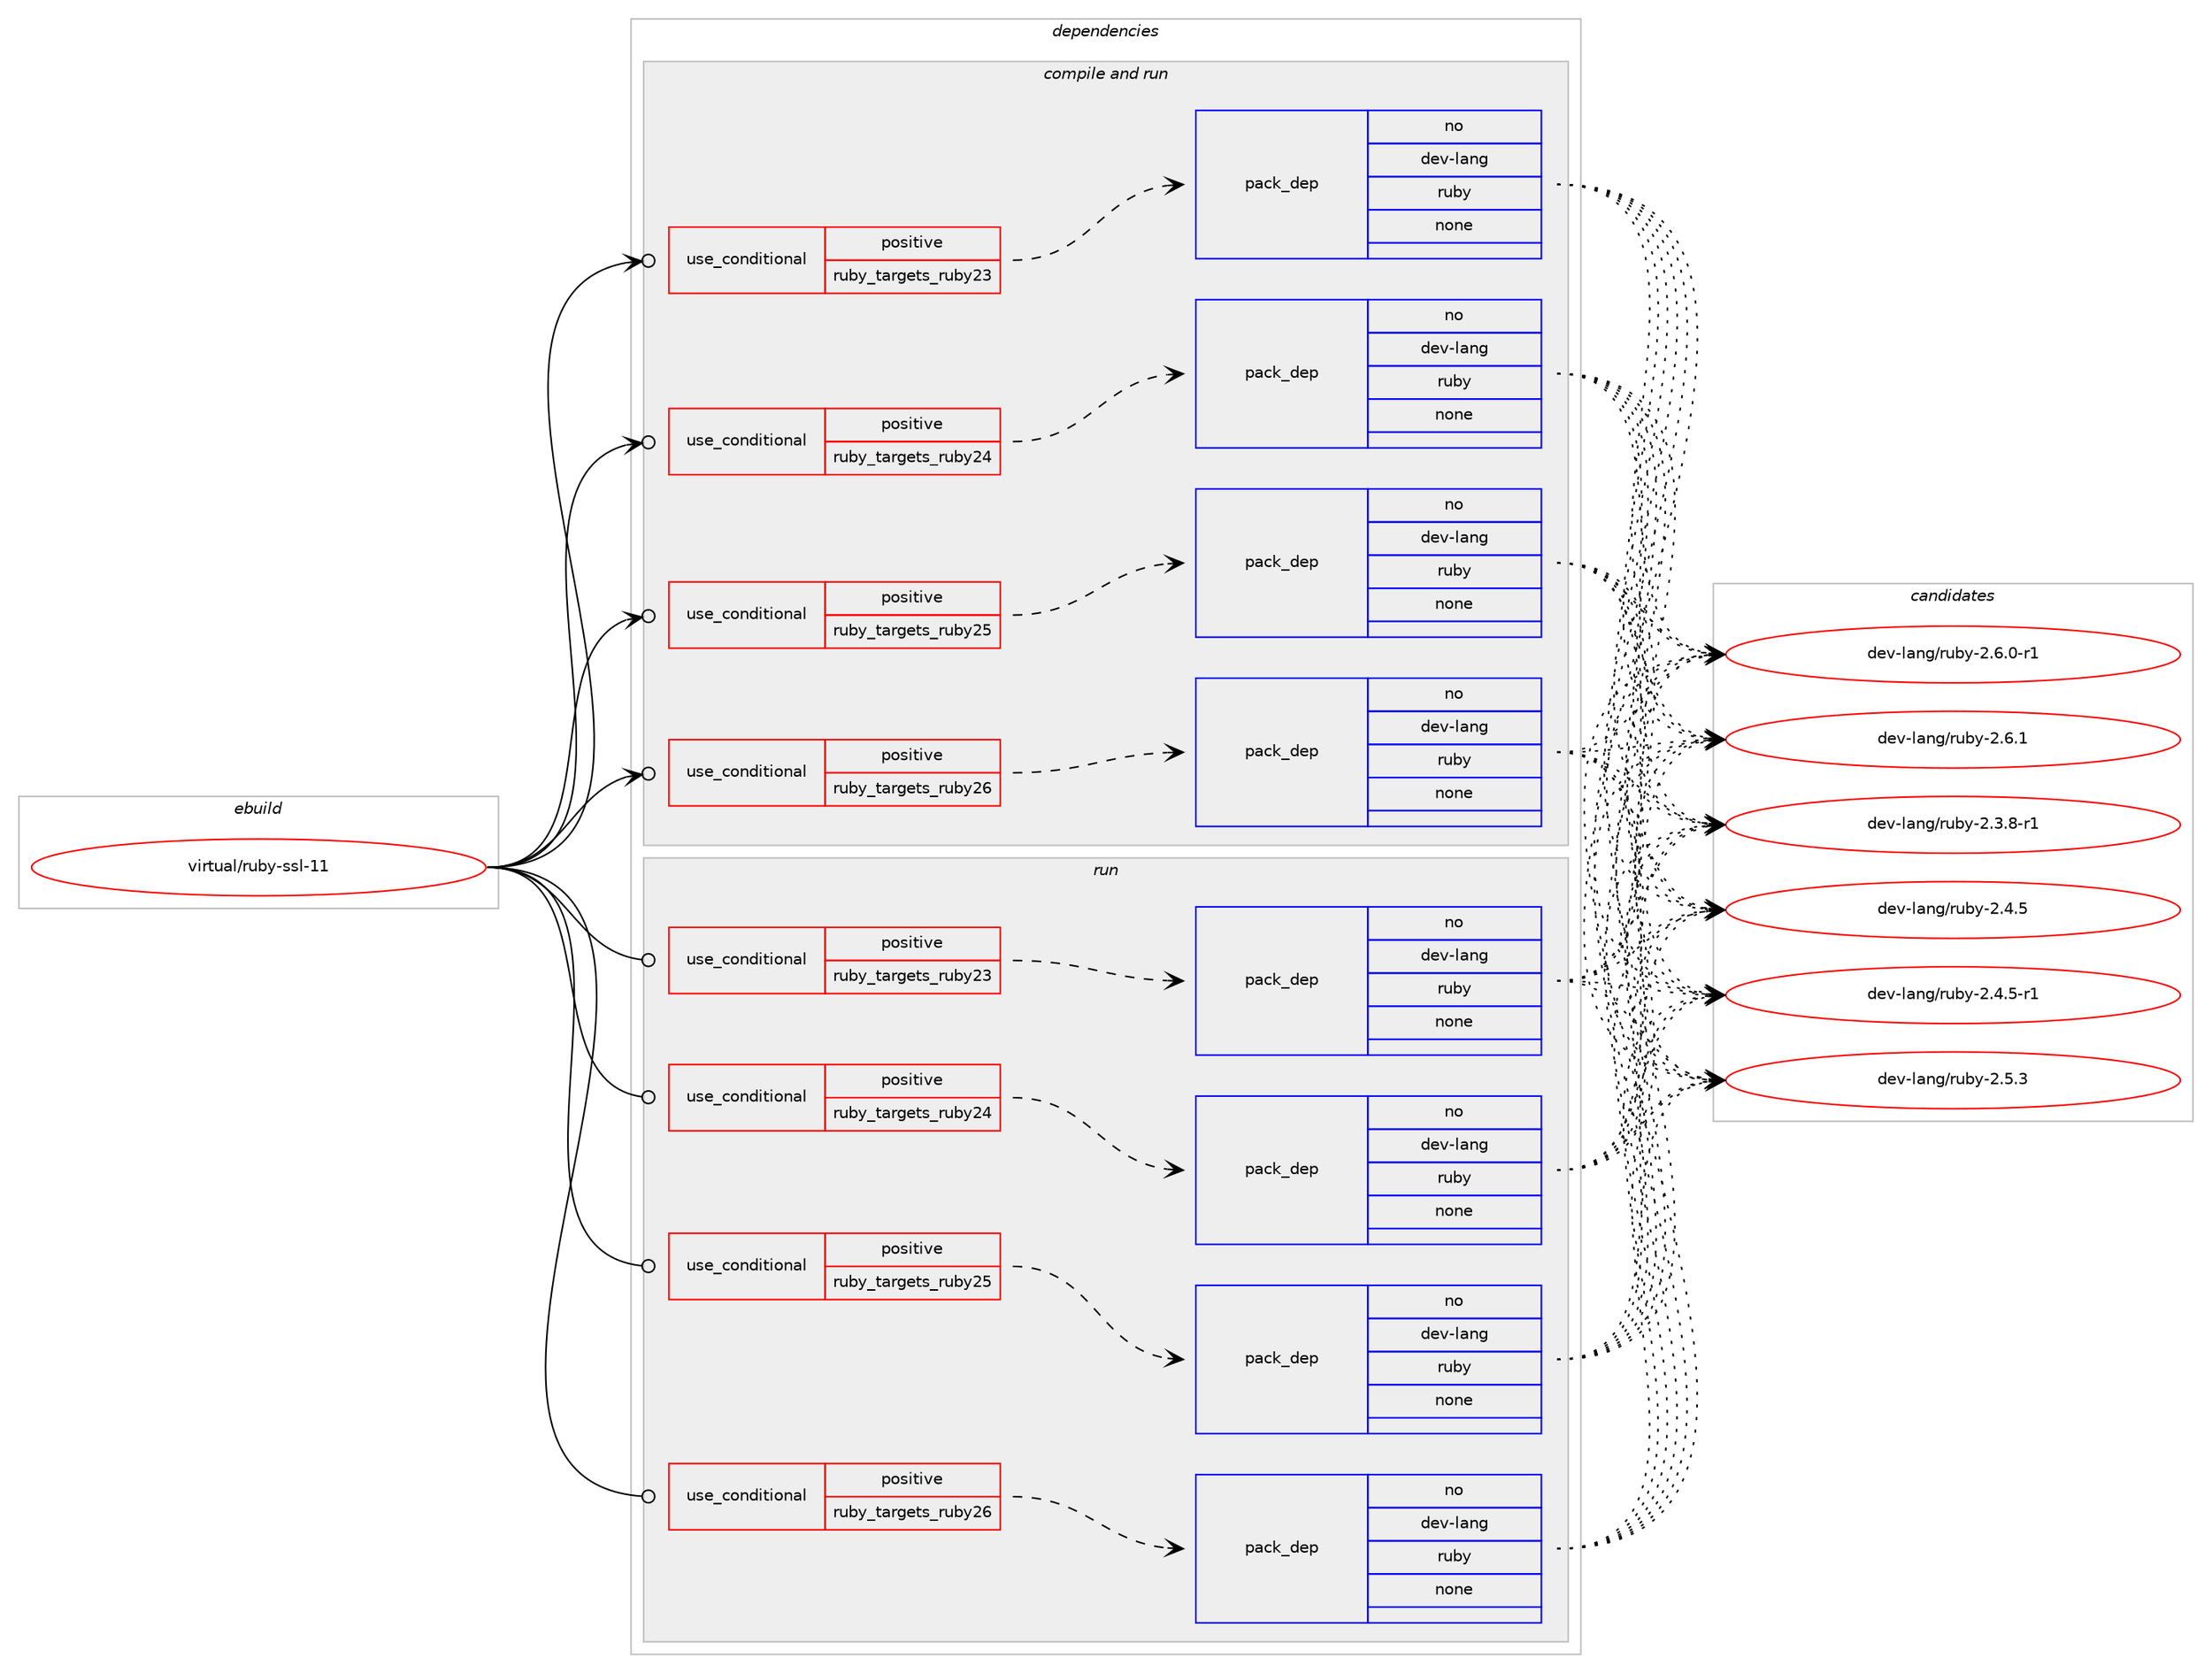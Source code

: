 digraph prolog {

# *************
# Graph options
# *************

newrank=true;
concentrate=true;
compound=true;
graph [rankdir=LR,fontname=Helvetica,fontsize=10,ranksep=1.5];#, ranksep=2.5, nodesep=0.2];
edge  [arrowhead=vee];
node  [fontname=Helvetica,fontsize=10];

# **********
# The ebuild
# **********

subgraph cluster_leftcol {
color=gray;
rank=same;
label=<<i>ebuild</i>>;
id [label="virtual/ruby-ssl-11", color=red, width=4, href="../virtual/ruby-ssl-11.svg"];
}

# ****************
# The dependencies
# ****************

subgraph cluster_midcol {
color=gray;
label=<<i>dependencies</i>>;
subgraph cluster_compile {
fillcolor="#eeeeee";
style=filled;
label=<<i>compile</i>>;
}
subgraph cluster_compileandrun {
fillcolor="#eeeeee";
style=filled;
label=<<i>compile and run</i>>;
subgraph cond462780 {
dependency1743190 [label=<<TABLE BORDER="0" CELLBORDER="1" CELLSPACING="0" CELLPADDING="4"><TR><TD ROWSPAN="3" CELLPADDING="10">use_conditional</TD></TR><TR><TD>positive</TD></TR><TR><TD>ruby_targets_ruby23</TD></TR></TABLE>>, shape=none, color=red];
subgraph pack1251322 {
dependency1743191 [label=<<TABLE BORDER="0" CELLBORDER="1" CELLSPACING="0" CELLPADDING="4" WIDTH="220"><TR><TD ROWSPAN="6" CELLPADDING="30">pack_dep</TD></TR><TR><TD WIDTH="110">no</TD></TR><TR><TD>dev-lang</TD></TR><TR><TD>ruby</TD></TR><TR><TD>none</TD></TR><TR><TD></TD></TR></TABLE>>, shape=none, color=blue];
}
dependency1743190:e -> dependency1743191:w [weight=20,style="dashed",arrowhead="vee"];
}
id:e -> dependency1743190:w [weight=20,style="solid",arrowhead="odotvee"];
subgraph cond462781 {
dependency1743192 [label=<<TABLE BORDER="0" CELLBORDER="1" CELLSPACING="0" CELLPADDING="4"><TR><TD ROWSPAN="3" CELLPADDING="10">use_conditional</TD></TR><TR><TD>positive</TD></TR><TR><TD>ruby_targets_ruby24</TD></TR></TABLE>>, shape=none, color=red];
subgraph pack1251323 {
dependency1743193 [label=<<TABLE BORDER="0" CELLBORDER="1" CELLSPACING="0" CELLPADDING="4" WIDTH="220"><TR><TD ROWSPAN="6" CELLPADDING="30">pack_dep</TD></TR><TR><TD WIDTH="110">no</TD></TR><TR><TD>dev-lang</TD></TR><TR><TD>ruby</TD></TR><TR><TD>none</TD></TR><TR><TD></TD></TR></TABLE>>, shape=none, color=blue];
}
dependency1743192:e -> dependency1743193:w [weight=20,style="dashed",arrowhead="vee"];
}
id:e -> dependency1743192:w [weight=20,style="solid",arrowhead="odotvee"];
subgraph cond462782 {
dependency1743194 [label=<<TABLE BORDER="0" CELLBORDER="1" CELLSPACING="0" CELLPADDING="4"><TR><TD ROWSPAN="3" CELLPADDING="10">use_conditional</TD></TR><TR><TD>positive</TD></TR><TR><TD>ruby_targets_ruby25</TD></TR></TABLE>>, shape=none, color=red];
subgraph pack1251324 {
dependency1743195 [label=<<TABLE BORDER="0" CELLBORDER="1" CELLSPACING="0" CELLPADDING="4" WIDTH="220"><TR><TD ROWSPAN="6" CELLPADDING="30">pack_dep</TD></TR><TR><TD WIDTH="110">no</TD></TR><TR><TD>dev-lang</TD></TR><TR><TD>ruby</TD></TR><TR><TD>none</TD></TR><TR><TD></TD></TR></TABLE>>, shape=none, color=blue];
}
dependency1743194:e -> dependency1743195:w [weight=20,style="dashed",arrowhead="vee"];
}
id:e -> dependency1743194:w [weight=20,style="solid",arrowhead="odotvee"];
subgraph cond462783 {
dependency1743196 [label=<<TABLE BORDER="0" CELLBORDER="1" CELLSPACING="0" CELLPADDING="4"><TR><TD ROWSPAN="3" CELLPADDING="10">use_conditional</TD></TR><TR><TD>positive</TD></TR><TR><TD>ruby_targets_ruby26</TD></TR></TABLE>>, shape=none, color=red];
subgraph pack1251325 {
dependency1743197 [label=<<TABLE BORDER="0" CELLBORDER="1" CELLSPACING="0" CELLPADDING="4" WIDTH="220"><TR><TD ROWSPAN="6" CELLPADDING="30">pack_dep</TD></TR><TR><TD WIDTH="110">no</TD></TR><TR><TD>dev-lang</TD></TR><TR><TD>ruby</TD></TR><TR><TD>none</TD></TR><TR><TD></TD></TR></TABLE>>, shape=none, color=blue];
}
dependency1743196:e -> dependency1743197:w [weight=20,style="dashed",arrowhead="vee"];
}
id:e -> dependency1743196:w [weight=20,style="solid",arrowhead="odotvee"];
}
subgraph cluster_run {
fillcolor="#eeeeee";
style=filled;
label=<<i>run</i>>;
subgraph cond462784 {
dependency1743198 [label=<<TABLE BORDER="0" CELLBORDER="1" CELLSPACING="0" CELLPADDING="4"><TR><TD ROWSPAN="3" CELLPADDING="10">use_conditional</TD></TR><TR><TD>positive</TD></TR><TR><TD>ruby_targets_ruby23</TD></TR></TABLE>>, shape=none, color=red];
subgraph pack1251326 {
dependency1743199 [label=<<TABLE BORDER="0" CELLBORDER="1" CELLSPACING="0" CELLPADDING="4" WIDTH="220"><TR><TD ROWSPAN="6" CELLPADDING="30">pack_dep</TD></TR><TR><TD WIDTH="110">no</TD></TR><TR><TD>dev-lang</TD></TR><TR><TD>ruby</TD></TR><TR><TD>none</TD></TR><TR><TD></TD></TR></TABLE>>, shape=none, color=blue];
}
dependency1743198:e -> dependency1743199:w [weight=20,style="dashed",arrowhead="vee"];
}
id:e -> dependency1743198:w [weight=20,style="solid",arrowhead="odot"];
subgraph cond462785 {
dependency1743200 [label=<<TABLE BORDER="0" CELLBORDER="1" CELLSPACING="0" CELLPADDING="4"><TR><TD ROWSPAN="3" CELLPADDING="10">use_conditional</TD></TR><TR><TD>positive</TD></TR><TR><TD>ruby_targets_ruby24</TD></TR></TABLE>>, shape=none, color=red];
subgraph pack1251327 {
dependency1743201 [label=<<TABLE BORDER="0" CELLBORDER="1" CELLSPACING="0" CELLPADDING="4" WIDTH="220"><TR><TD ROWSPAN="6" CELLPADDING="30">pack_dep</TD></TR><TR><TD WIDTH="110">no</TD></TR><TR><TD>dev-lang</TD></TR><TR><TD>ruby</TD></TR><TR><TD>none</TD></TR><TR><TD></TD></TR></TABLE>>, shape=none, color=blue];
}
dependency1743200:e -> dependency1743201:w [weight=20,style="dashed",arrowhead="vee"];
}
id:e -> dependency1743200:w [weight=20,style="solid",arrowhead="odot"];
subgraph cond462786 {
dependency1743202 [label=<<TABLE BORDER="0" CELLBORDER="1" CELLSPACING="0" CELLPADDING="4"><TR><TD ROWSPAN="3" CELLPADDING="10">use_conditional</TD></TR><TR><TD>positive</TD></TR><TR><TD>ruby_targets_ruby25</TD></TR></TABLE>>, shape=none, color=red];
subgraph pack1251328 {
dependency1743203 [label=<<TABLE BORDER="0" CELLBORDER="1" CELLSPACING="0" CELLPADDING="4" WIDTH="220"><TR><TD ROWSPAN="6" CELLPADDING="30">pack_dep</TD></TR><TR><TD WIDTH="110">no</TD></TR><TR><TD>dev-lang</TD></TR><TR><TD>ruby</TD></TR><TR><TD>none</TD></TR><TR><TD></TD></TR></TABLE>>, shape=none, color=blue];
}
dependency1743202:e -> dependency1743203:w [weight=20,style="dashed",arrowhead="vee"];
}
id:e -> dependency1743202:w [weight=20,style="solid",arrowhead="odot"];
subgraph cond462787 {
dependency1743204 [label=<<TABLE BORDER="0" CELLBORDER="1" CELLSPACING="0" CELLPADDING="4"><TR><TD ROWSPAN="3" CELLPADDING="10">use_conditional</TD></TR><TR><TD>positive</TD></TR><TR><TD>ruby_targets_ruby26</TD></TR></TABLE>>, shape=none, color=red];
subgraph pack1251329 {
dependency1743205 [label=<<TABLE BORDER="0" CELLBORDER="1" CELLSPACING="0" CELLPADDING="4" WIDTH="220"><TR><TD ROWSPAN="6" CELLPADDING="30">pack_dep</TD></TR><TR><TD WIDTH="110">no</TD></TR><TR><TD>dev-lang</TD></TR><TR><TD>ruby</TD></TR><TR><TD>none</TD></TR><TR><TD></TD></TR></TABLE>>, shape=none, color=blue];
}
dependency1743204:e -> dependency1743205:w [weight=20,style="dashed",arrowhead="vee"];
}
id:e -> dependency1743204:w [weight=20,style="solid",arrowhead="odot"];
}
}

# **************
# The candidates
# **************

subgraph cluster_choices {
rank=same;
color=gray;
label=<<i>candidates</i>>;

subgraph choice1251322 {
color=black;
nodesep=1;
choice100101118451089711010347114117981214550465146564511449 [label="dev-lang/ruby-2.3.8-r1", color=red, width=4,href="../dev-lang/ruby-2.3.8-r1.svg"];
choice10010111845108971101034711411798121455046524653 [label="dev-lang/ruby-2.4.5", color=red, width=4,href="../dev-lang/ruby-2.4.5.svg"];
choice100101118451089711010347114117981214550465246534511449 [label="dev-lang/ruby-2.4.5-r1", color=red, width=4,href="../dev-lang/ruby-2.4.5-r1.svg"];
choice10010111845108971101034711411798121455046534651 [label="dev-lang/ruby-2.5.3", color=red, width=4,href="../dev-lang/ruby-2.5.3.svg"];
choice100101118451089711010347114117981214550465446484511449 [label="dev-lang/ruby-2.6.0-r1", color=red, width=4,href="../dev-lang/ruby-2.6.0-r1.svg"];
choice10010111845108971101034711411798121455046544649 [label="dev-lang/ruby-2.6.1", color=red, width=4,href="../dev-lang/ruby-2.6.1.svg"];
dependency1743191:e -> choice100101118451089711010347114117981214550465146564511449:w [style=dotted,weight="100"];
dependency1743191:e -> choice10010111845108971101034711411798121455046524653:w [style=dotted,weight="100"];
dependency1743191:e -> choice100101118451089711010347114117981214550465246534511449:w [style=dotted,weight="100"];
dependency1743191:e -> choice10010111845108971101034711411798121455046534651:w [style=dotted,weight="100"];
dependency1743191:e -> choice100101118451089711010347114117981214550465446484511449:w [style=dotted,weight="100"];
dependency1743191:e -> choice10010111845108971101034711411798121455046544649:w [style=dotted,weight="100"];
}
subgraph choice1251323 {
color=black;
nodesep=1;
choice100101118451089711010347114117981214550465146564511449 [label="dev-lang/ruby-2.3.8-r1", color=red, width=4,href="../dev-lang/ruby-2.3.8-r1.svg"];
choice10010111845108971101034711411798121455046524653 [label="dev-lang/ruby-2.4.5", color=red, width=4,href="../dev-lang/ruby-2.4.5.svg"];
choice100101118451089711010347114117981214550465246534511449 [label="dev-lang/ruby-2.4.5-r1", color=red, width=4,href="../dev-lang/ruby-2.4.5-r1.svg"];
choice10010111845108971101034711411798121455046534651 [label="dev-lang/ruby-2.5.3", color=red, width=4,href="../dev-lang/ruby-2.5.3.svg"];
choice100101118451089711010347114117981214550465446484511449 [label="dev-lang/ruby-2.6.0-r1", color=red, width=4,href="../dev-lang/ruby-2.6.0-r1.svg"];
choice10010111845108971101034711411798121455046544649 [label="dev-lang/ruby-2.6.1", color=red, width=4,href="../dev-lang/ruby-2.6.1.svg"];
dependency1743193:e -> choice100101118451089711010347114117981214550465146564511449:w [style=dotted,weight="100"];
dependency1743193:e -> choice10010111845108971101034711411798121455046524653:w [style=dotted,weight="100"];
dependency1743193:e -> choice100101118451089711010347114117981214550465246534511449:w [style=dotted,weight="100"];
dependency1743193:e -> choice10010111845108971101034711411798121455046534651:w [style=dotted,weight="100"];
dependency1743193:e -> choice100101118451089711010347114117981214550465446484511449:w [style=dotted,weight="100"];
dependency1743193:e -> choice10010111845108971101034711411798121455046544649:w [style=dotted,weight="100"];
}
subgraph choice1251324 {
color=black;
nodesep=1;
choice100101118451089711010347114117981214550465146564511449 [label="dev-lang/ruby-2.3.8-r1", color=red, width=4,href="../dev-lang/ruby-2.3.8-r1.svg"];
choice10010111845108971101034711411798121455046524653 [label="dev-lang/ruby-2.4.5", color=red, width=4,href="../dev-lang/ruby-2.4.5.svg"];
choice100101118451089711010347114117981214550465246534511449 [label="dev-lang/ruby-2.4.5-r1", color=red, width=4,href="../dev-lang/ruby-2.4.5-r1.svg"];
choice10010111845108971101034711411798121455046534651 [label="dev-lang/ruby-2.5.3", color=red, width=4,href="../dev-lang/ruby-2.5.3.svg"];
choice100101118451089711010347114117981214550465446484511449 [label="dev-lang/ruby-2.6.0-r1", color=red, width=4,href="../dev-lang/ruby-2.6.0-r1.svg"];
choice10010111845108971101034711411798121455046544649 [label="dev-lang/ruby-2.6.1", color=red, width=4,href="../dev-lang/ruby-2.6.1.svg"];
dependency1743195:e -> choice100101118451089711010347114117981214550465146564511449:w [style=dotted,weight="100"];
dependency1743195:e -> choice10010111845108971101034711411798121455046524653:w [style=dotted,weight="100"];
dependency1743195:e -> choice100101118451089711010347114117981214550465246534511449:w [style=dotted,weight="100"];
dependency1743195:e -> choice10010111845108971101034711411798121455046534651:w [style=dotted,weight="100"];
dependency1743195:e -> choice100101118451089711010347114117981214550465446484511449:w [style=dotted,weight="100"];
dependency1743195:e -> choice10010111845108971101034711411798121455046544649:w [style=dotted,weight="100"];
}
subgraph choice1251325 {
color=black;
nodesep=1;
choice100101118451089711010347114117981214550465146564511449 [label="dev-lang/ruby-2.3.8-r1", color=red, width=4,href="../dev-lang/ruby-2.3.8-r1.svg"];
choice10010111845108971101034711411798121455046524653 [label="dev-lang/ruby-2.4.5", color=red, width=4,href="../dev-lang/ruby-2.4.5.svg"];
choice100101118451089711010347114117981214550465246534511449 [label="dev-lang/ruby-2.4.5-r1", color=red, width=4,href="../dev-lang/ruby-2.4.5-r1.svg"];
choice10010111845108971101034711411798121455046534651 [label="dev-lang/ruby-2.5.3", color=red, width=4,href="../dev-lang/ruby-2.5.3.svg"];
choice100101118451089711010347114117981214550465446484511449 [label="dev-lang/ruby-2.6.0-r1", color=red, width=4,href="../dev-lang/ruby-2.6.0-r1.svg"];
choice10010111845108971101034711411798121455046544649 [label="dev-lang/ruby-2.6.1", color=red, width=4,href="../dev-lang/ruby-2.6.1.svg"];
dependency1743197:e -> choice100101118451089711010347114117981214550465146564511449:w [style=dotted,weight="100"];
dependency1743197:e -> choice10010111845108971101034711411798121455046524653:w [style=dotted,weight="100"];
dependency1743197:e -> choice100101118451089711010347114117981214550465246534511449:w [style=dotted,weight="100"];
dependency1743197:e -> choice10010111845108971101034711411798121455046534651:w [style=dotted,weight="100"];
dependency1743197:e -> choice100101118451089711010347114117981214550465446484511449:w [style=dotted,weight="100"];
dependency1743197:e -> choice10010111845108971101034711411798121455046544649:w [style=dotted,weight="100"];
}
subgraph choice1251326 {
color=black;
nodesep=1;
choice100101118451089711010347114117981214550465146564511449 [label="dev-lang/ruby-2.3.8-r1", color=red, width=4,href="../dev-lang/ruby-2.3.8-r1.svg"];
choice10010111845108971101034711411798121455046524653 [label="dev-lang/ruby-2.4.5", color=red, width=4,href="../dev-lang/ruby-2.4.5.svg"];
choice100101118451089711010347114117981214550465246534511449 [label="dev-lang/ruby-2.4.5-r1", color=red, width=4,href="../dev-lang/ruby-2.4.5-r1.svg"];
choice10010111845108971101034711411798121455046534651 [label="dev-lang/ruby-2.5.3", color=red, width=4,href="../dev-lang/ruby-2.5.3.svg"];
choice100101118451089711010347114117981214550465446484511449 [label="dev-lang/ruby-2.6.0-r1", color=red, width=4,href="../dev-lang/ruby-2.6.0-r1.svg"];
choice10010111845108971101034711411798121455046544649 [label="dev-lang/ruby-2.6.1", color=red, width=4,href="../dev-lang/ruby-2.6.1.svg"];
dependency1743199:e -> choice100101118451089711010347114117981214550465146564511449:w [style=dotted,weight="100"];
dependency1743199:e -> choice10010111845108971101034711411798121455046524653:w [style=dotted,weight="100"];
dependency1743199:e -> choice100101118451089711010347114117981214550465246534511449:w [style=dotted,weight="100"];
dependency1743199:e -> choice10010111845108971101034711411798121455046534651:w [style=dotted,weight="100"];
dependency1743199:e -> choice100101118451089711010347114117981214550465446484511449:w [style=dotted,weight="100"];
dependency1743199:e -> choice10010111845108971101034711411798121455046544649:w [style=dotted,weight="100"];
}
subgraph choice1251327 {
color=black;
nodesep=1;
choice100101118451089711010347114117981214550465146564511449 [label="dev-lang/ruby-2.3.8-r1", color=red, width=4,href="../dev-lang/ruby-2.3.8-r1.svg"];
choice10010111845108971101034711411798121455046524653 [label="dev-lang/ruby-2.4.5", color=red, width=4,href="../dev-lang/ruby-2.4.5.svg"];
choice100101118451089711010347114117981214550465246534511449 [label="dev-lang/ruby-2.4.5-r1", color=red, width=4,href="../dev-lang/ruby-2.4.5-r1.svg"];
choice10010111845108971101034711411798121455046534651 [label="dev-lang/ruby-2.5.3", color=red, width=4,href="../dev-lang/ruby-2.5.3.svg"];
choice100101118451089711010347114117981214550465446484511449 [label="dev-lang/ruby-2.6.0-r1", color=red, width=4,href="../dev-lang/ruby-2.6.0-r1.svg"];
choice10010111845108971101034711411798121455046544649 [label="dev-lang/ruby-2.6.1", color=red, width=4,href="../dev-lang/ruby-2.6.1.svg"];
dependency1743201:e -> choice100101118451089711010347114117981214550465146564511449:w [style=dotted,weight="100"];
dependency1743201:e -> choice10010111845108971101034711411798121455046524653:w [style=dotted,weight="100"];
dependency1743201:e -> choice100101118451089711010347114117981214550465246534511449:w [style=dotted,weight="100"];
dependency1743201:e -> choice10010111845108971101034711411798121455046534651:w [style=dotted,weight="100"];
dependency1743201:e -> choice100101118451089711010347114117981214550465446484511449:w [style=dotted,weight="100"];
dependency1743201:e -> choice10010111845108971101034711411798121455046544649:w [style=dotted,weight="100"];
}
subgraph choice1251328 {
color=black;
nodesep=1;
choice100101118451089711010347114117981214550465146564511449 [label="dev-lang/ruby-2.3.8-r1", color=red, width=4,href="../dev-lang/ruby-2.3.8-r1.svg"];
choice10010111845108971101034711411798121455046524653 [label="dev-lang/ruby-2.4.5", color=red, width=4,href="../dev-lang/ruby-2.4.5.svg"];
choice100101118451089711010347114117981214550465246534511449 [label="dev-lang/ruby-2.4.5-r1", color=red, width=4,href="../dev-lang/ruby-2.4.5-r1.svg"];
choice10010111845108971101034711411798121455046534651 [label="dev-lang/ruby-2.5.3", color=red, width=4,href="../dev-lang/ruby-2.5.3.svg"];
choice100101118451089711010347114117981214550465446484511449 [label="dev-lang/ruby-2.6.0-r1", color=red, width=4,href="../dev-lang/ruby-2.6.0-r1.svg"];
choice10010111845108971101034711411798121455046544649 [label="dev-lang/ruby-2.6.1", color=red, width=4,href="../dev-lang/ruby-2.6.1.svg"];
dependency1743203:e -> choice100101118451089711010347114117981214550465146564511449:w [style=dotted,weight="100"];
dependency1743203:e -> choice10010111845108971101034711411798121455046524653:w [style=dotted,weight="100"];
dependency1743203:e -> choice100101118451089711010347114117981214550465246534511449:w [style=dotted,weight="100"];
dependency1743203:e -> choice10010111845108971101034711411798121455046534651:w [style=dotted,weight="100"];
dependency1743203:e -> choice100101118451089711010347114117981214550465446484511449:w [style=dotted,weight="100"];
dependency1743203:e -> choice10010111845108971101034711411798121455046544649:w [style=dotted,weight="100"];
}
subgraph choice1251329 {
color=black;
nodesep=1;
choice100101118451089711010347114117981214550465146564511449 [label="dev-lang/ruby-2.3.8-r1", color=red, width=4,href="../dev-lang/ruby-2.3.8-r1.svg"];
choice10010111845108971101034711411798121455046524653 [label="dev-lang/ruby-2.4.5", color=red, width=4,href="../dev-lang/ruby-2.4.5.svg"];
choice100101118451089711010347114117981214550465246534511449 [label="dev-lang/ruby-2.4.5-r1", color=red, width=4,href="../dev-lang/ruby-2.4.5-r1.svg"];
choice10010111845108971101034711411798121455046534651 [label="dev-lang/ruby-2.5.3", color=red, width=4,href="../dev-lang/ruby-2.5.3.svg"];
choice100101118451089711010347114117981214550465446484511449 [label="dev-lang/ruby-2.6.0-r1", color=red, width=4,href="../dev-lang/ruby-2.6.0-r1.svg"];
choice10010111845108971101034711411798121455046544649 [label="dev-lang/ruby-2.6.1", color=red, width=4,href="../dev-lang/ruby-2.6.1.svg"];
dependency1743205:e -> choice100101118451089711010347114117981214550465146564511449:w [style=dotted,weight="100"];
dependency1743205:e -> choice10010111845108971101034711411798121455046524653:w [style=dotted,weight="100"];
dependency1743205:e -> choice100101118451089711010347114117981214550465246534511449:w [style=dotted,weight="100"];
dependency1743205:e -> choice10010111845108971101034711411798121455046534651:w [style=dotted,weight="100"];
dependency1743205:e -> choice100101118451089711010347114117981214550465446484511449:w [style=dotted,weight="100"];
dependency1743205:e -> choice10010111845108971101034711411798121455046544649:w [style=dotted,weight="100"];
}
}

}
